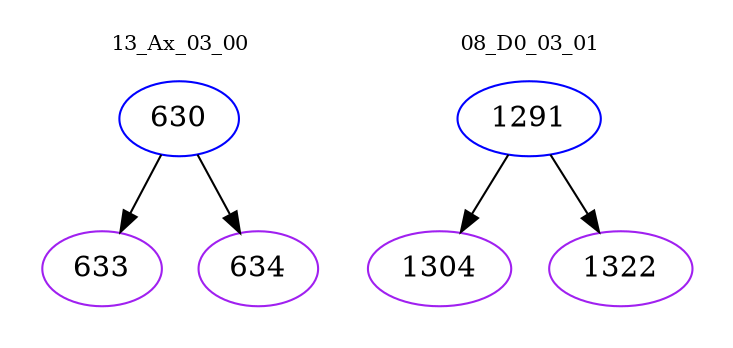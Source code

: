 digraph{
subgraph cluster_0 {
color = white
label = "13_Ax_03_00";
fontsize=10;
T0_630 [label="630", color="blue"]
T0_630 -> T0_633 [color="black"]
T0_633 [label="633", color="purple"]
T0_630 -> T0_634 [color="black"]
T0_634 [label="634", color="purple"]
}
subgraph cluster_1 {
color = white
label = "08_D0_03_01";
fontsize=10;
T1_1291 [label="1291", color="blue"]
T1_1291 -> T1_1304 [color="black"]
T1_1304 [label="1304", color="purple"]
T1_1291 -> T1_1322 [color="black"]
T1_1322 [label="1322", color="purple"]
}
}
